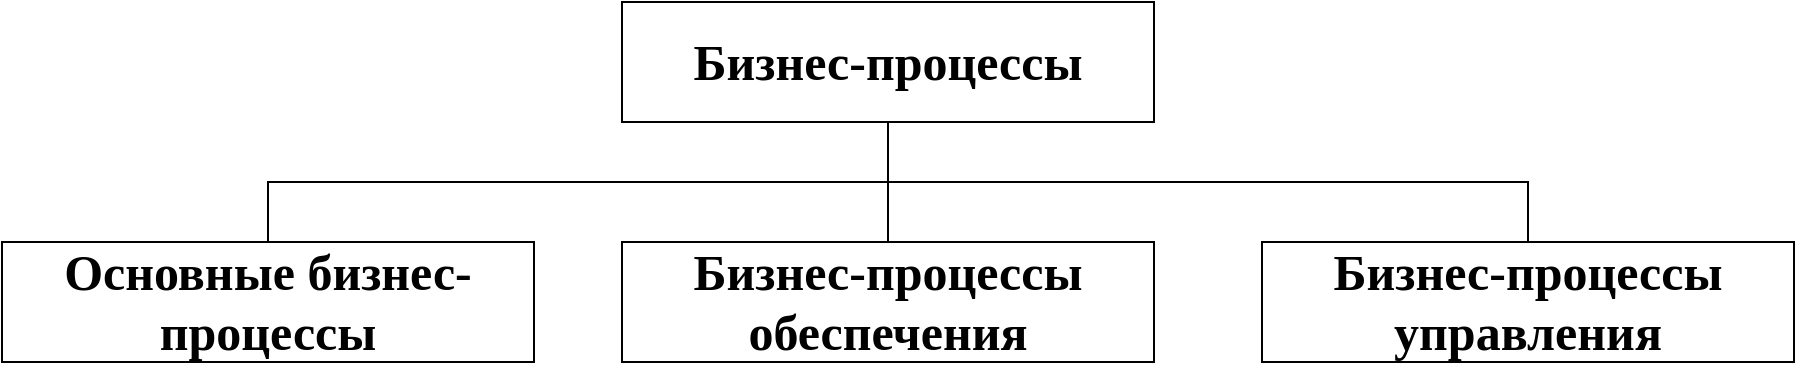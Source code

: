 <mxfile version="22.1.20" type="github">
  <diagram name="Страница — 1" id="-isNiKXUA1zVR6VBVtQ_">
    <mxGraphModel dx="704" dy="1033" grid="1" gridSize="10" guides="1" tooltips="1" connect="1" arrows="1" fold="1" page="1" pageScale="1" pageWidth="827" pageHeight="1169" math="0" shadow="0">
      <root>
        <mxCell id="0" />
        <mxCell id="1" parent="0" />
        <mxCell id="IcKPDsvwdKif-prZPxeq-1" value="&lt;font style=&quot;font-size: 25px;&quot; face=&quot;Times New Roman&quot;&gt;&lt;b&gt;Бизнес-процессы&lt;/b&gt;&lt;/font&gt;" style="rounded=0;whiteSpace=wrap;html=1;" vertex="1" parent="1">
          <mxGeometry x="330" y="30" width="266" height="60" as="geometry" />
        </mxCell>
        <mxCell id="IcKPDsvwdKif-prZPxeq-3" value="&lt;font style=&quot;font-size: 25px;&quot; face=&quot;Times New Roman&quot;&gt;&lt;b&gt;Бизнес-процессы обеспечения&lt;/b&gt;&lt;/font&gt;" style="rounded=0;whiteSpace=wrap;html=1;" vertex="1" parent="1">
          <mxGeometry x="330" y="150" width="266" height="60" as="geometry" />
        </mxCell>
        <mxCell id="IcKPDsvwdKif-prZPxeq-6" value="" style="endArrow=none;html=1;rounded=0;entryX=0.5;entryY=1;entryDx=0;entryDy=0;exitX=0.5;exitY=0;exitDx=0;exitDy=0;" edge="1" parent="1" source="IcKPDsvwdKif-prZPxeq-3" target="IcKPDsvwdKif-prZPxeq-1">
          <mxGeometry width="50" height="50" relative="1" as="geometry">
            <mxPoint x="438" y="150" as="sourcePoint" />
            <mxPoint x="488" y="100" as="targetPoint" />
          </mxGeometry>
        </mxCell>
        <mxCell id="IcKPDsvwdKif-prZPxeq-8" value="&lt;font style=&quot;font-size: 25px;&quot; face=&quot;Times New Roman&quot;&gt;&lt;b&gt;Основные бизнес-процессы&lt;/b&gt;&lt;/font&gt;" style="rounded=0;whiteSpace=wrap;html=1;" vertex="1" parent="1">
          <mxGeometry x="20" y="150" width="266" height="60" as="geometry" />
        </mxCell>
        <mxCell id="IcKPDsvwdKif-prZPxeq-9" value="" style="edgeStyle=segmentEdgeStyle;endArrow=none;html=1;curved=0;rounded=0;entryX=0.5;entryY=0;entryDx=0;entryDy=0;strokeColor=default;endFill=0;" edge="1" parent="1" target="IcKPDsvwdKif-prZPxeq-8">
          <mxGeometry width="50" height="50" relative="1" as="geometry">
            <mxPoint x="460" y="120" as="sourcePoint" />
            <mxPoint x="270" y="320" as="targetPoint" />
          </mxGeometry>
        </mxCell>
        <mxCell id="IcKPDsvwdKif-prZPxeq-10" value="&lt;font style=&quot;font-size: 25px;&quot; face=&quot;Times New Roman&quot;&gt;&lt;b&gt;Бизнес-процессы управления&lt;/b&gt;&lt;/font&gt;" style="rounded=0;whiteSpace=wrap;html=1;" vertex="1" parent="1">
          <mxGeometry x="650" y="150" width="266" height="60" as="geometry" />
        </mxCell>
        <mxCell id="IcKPDsvwdKif-prZPxeq-12" value="" style="edgeStyle=segmentEdgeStyle;endArrow=none;html=1;curved=0;rounded=0;endSize=8;startSize=8;entryX=0.5;entryY=0;entryDx=0;entryDy=0;endFill=0;" edge="1" parent="1" target="IcKPDsvwdKif-prZPxeq-10">
          <mxGeometry width="50" height="50" relative="1" as="geometry">
            <mxPoint x="450" y="120" as="sourcePoint" />
            <mxPoint x="590" y="350" as="targetPoint" />
          </mxGeometry>
        </mxCell>
      </root>
    </mxGraphModel>
  </diagram>
</mxfile>
